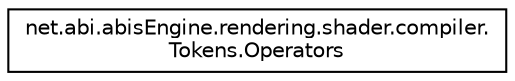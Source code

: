 digraph "Graphical Class Hierarchy"
{
 // LATEX_PDF_SIZE
  edge [fontname="Helvetica",fontsize="10",labelfontname="Helvetica",labelfontsize="10"];
  node [fontname="Helvetica",fontsize="10",shape=record];
  rankdir="LR";
  Node0 [label="net.abi.abisEngine.rendering.shader.compiler.\lTokens.Operators",height=0.2,width=0.4,color="black", fillcolor="white", style="filled",URL="$d5/d27/enumnet_1_1abi_1_1abis_engine_1_1rendering_1_1shader_1_1compiler_1_1_tokens_1_1_operators.html",tooltip=" "];
}

